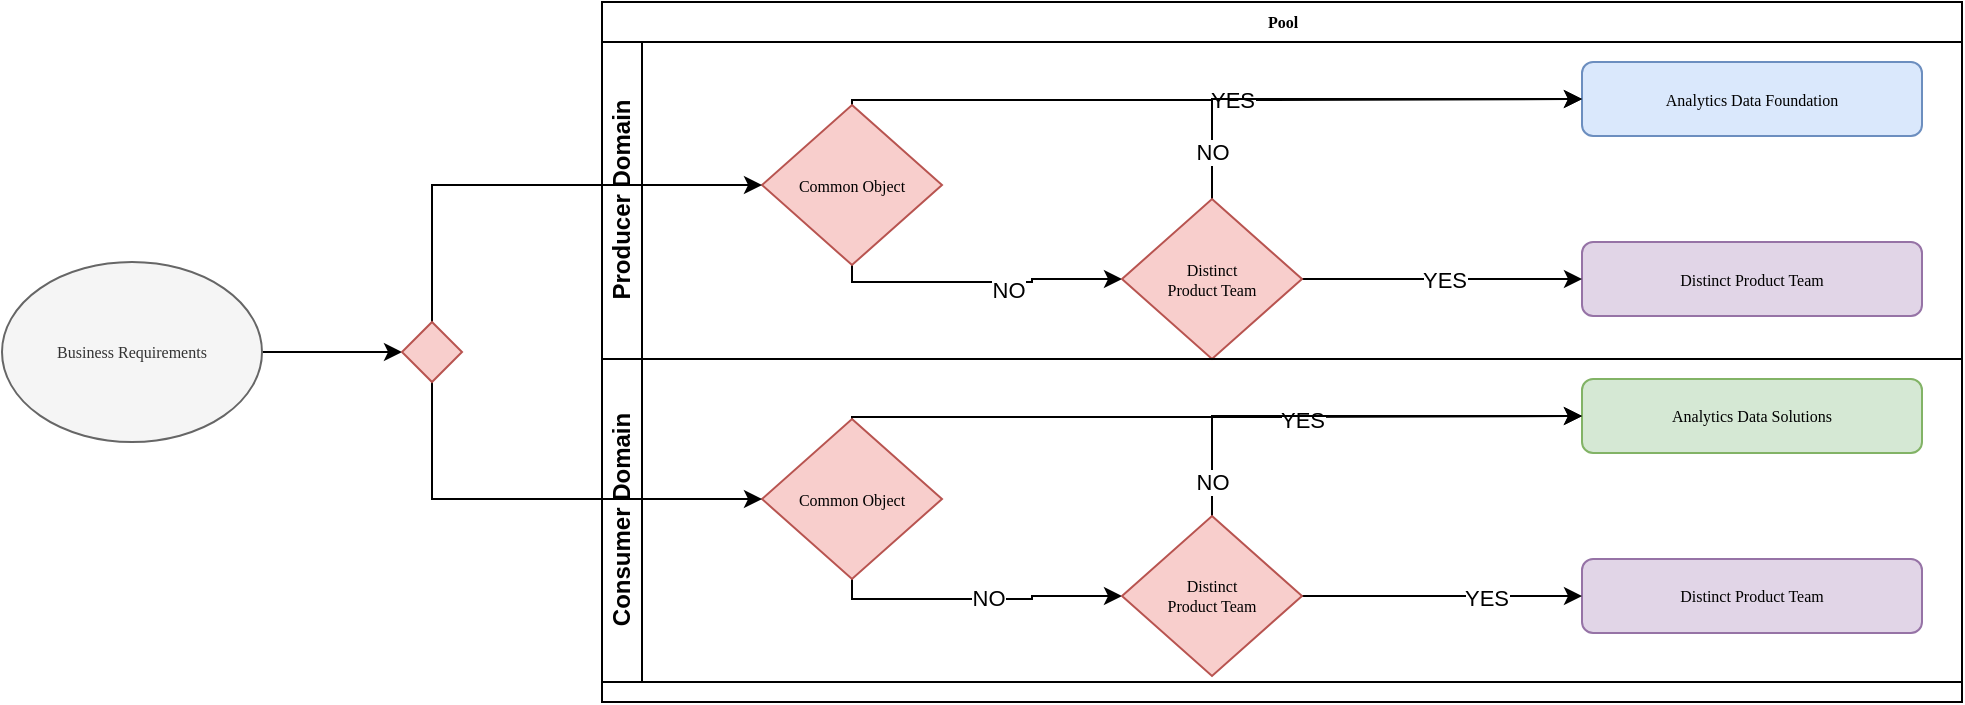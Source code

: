 <mxfile version="21.6.2" type="github">
  <diagram name="Page-1" id="c7488fd3-1785-93aa-aadb-54a6760d102a">
    <mxGraphModel dx="1901" dy="1079" grid="1" gridSize="10" guides="1" tooltips="1" connect="1" arrows="1" fold="1" page="1" pageScale="1" pageWidth="1100" pageHeight="850" background="none" math="0" shadow="0">
      <root>
        <mxCell id="0" />
        <mxCell id="1" parent="0" />
        <mxCell id="2b4e8129b02d487f-1" value="Pool" style="swimlane;html=1;childLayout=stackLayout;horizontal=1;startSize=20;horizontalStack=0;rounded=0;shadow=0;labelBackgroundColor=none;strokeWidth=1;fontFamily=Verdana;fontSize=8;align=center;" parent="1" vertex="1">
          <mxGeometry x="340" y="70" width="680" height="350" as="geometry" />
        </mxCell>
        <mxCell id="2b4e8129b02d487f-2" value="Producer Domain" style="swimlane;html=1;startSize=20;horizontal=0;" parent="2b4e8129b02d487f-1" vertex="1">
          <mxGeometry y="20" width="680" height="158.5" as="geometry" />
        </mxCell>
        <mxCell id="2b4e8129b02d487f-6" value="Analytics Data Foundation" style="rounded=1;whiteSpace=wrap;html=1;shadow=0;labelBackgroundColor=none;strokeWidth=1;fontFamily=Verdana;fontSize=8;align=center;fillColor=#dae8fc;strokeColor=#6c8ebf;" parent="2b4e8129b02d487f-2" vertex="1">
          <mxGeometry x="490" y="10" width="170" height="37" as="geometry" />
        </mxCell>
        <mxCell id="4Af8fCJvCM1kXZFT_8PY-9" style="edgeStyle=orthogonalEdgeStyle;rounded=0;orthogonalLoop=1;jettySize=auto;html=1;exitX=0.5;exitY=0;exitDx=0;exitDy=0;exitPerimeter=0;entryX=0;entryY=0.5;entryDx=0;entryDy=0;" edge="1" parent="2b4e8129b02d487f-2" source="4Af8fCJvCM1kXZFT_8PY-4" target="2b4e8129b02d487f-6">
          <mxGeometry relative="1" as="geometry">
            <Array as="points">
              <mxPoint x="125" y="29" />
              <mxPoint x="330" y="29" />
            </Array>
          </mxGeometry>
        </mxCell>
        <mxCell id="4Af8fCJvCM1kXZFT_8PY-10" value="YES" style="edgeLabel;html=1;align=center;verticalAlign=middle;resizable=0;points=[];" vertex="1" connectable="0" parent="4Af8fCJvCM1kXZFT_8PY-9">
          <mxGeometry x="0.044" relative="1" as="geometry">
            <mxPoint as="offset" />
          </mxGeometry>
        </mxCell>
        <mxCell id="4Af8fCJvCM1kXZFT_8PY-22" style="edgeStyle=orthogonalEdgeStyle;rounded=0;orthogonalLoop=1;jettySize=auto;html=1;exitX=0.5;exitY=1;exitDx=0;exitDy=0;exitPerimeter=0;entryX=0;entryY=0.5;entryDx=0;entryDy=0;entryPerimeter=0;" edge="1" parent="2b4e8129b02d487f-2" source="4Af8fCJvCM1kXZFT_8PY-4" target="4Af8fCJvCM1kXZFT_8PY-21">
          <mxGeometry relative="1" as="geometry">
            <Array as="points">
              <mxPoint x="125" y="120" />
              <mxPoint x="215" y="120" />
              <mxPoint x="215" y="119" />
            </Array>
          </mxGeometry>
        </mxCell>
        <mxCell id="4Af8fCJvCM1kXZFT_8PY-23" value="NO" style="edgeLabel;html=1;align=center;verticalAlign=middle;resizable=0;points=[];" vertex="1" connectable="0" parent="4Af8fCJvCM1kXZFT_8PY-22">
          <mxGeometry x="0.185" y="-4" relative="1" as="geometry">
            <mxPoint as="offset" />
          </mxGeometry>
        </mxCell>
        <mxCell id="4Af8fCJvCM1kXZFT_8PY-4" value="Common Object" style="strokeWidth=1;html=1;shape=mxgraph.flowchart.decision;whiteSpace=wrap;rounded=1;shadow=0;labelBackgroundColor=none;fontFamily=Verdana;fontSize=8;align=center;fillColor=#f8cecc;strokeColor=#b85450;" vertex="1" parent="2b4e8129b02d487f-2">
          <mxGeometry x="80" y="31.5" width="90" height="80" as="geometry" />
        </mxCell>
        <mxCell id="4Af8fCJvCM1kXZFT_8PY-7" value="Distinct Product Team" style="rounded=1;whiteSpace=wrap;html=1;shadow=0;labelBackgroundColor=none;strokeWidth=1;fontFamily=Verdana;fontSize=8;align=center;fillColor=#e1d5e7;strokeColor=#9673a6;" vertex="1" parent="2b4e8129b02d487f-2">
          <mxGeometry x="490" y="100" width="170" height="37" as="geometry" />
        </mxCell>
        <mxCell id="4Af8fCJvCM1kXZFT_8PY-25" style="edgeStyle=orthogonalEdgeStyle;rounded=0;orthogonalLoop=1;jettySize=auto;html=1;exitX=1;exitY=0.5;exitDx=0;exitDy=0;exitPerimeter=0;entryX=0;entryY=0.5;entryDx=0;entryDy=0;" edge="1" parent="2b4e8129b02d487f-2" source="4Af8fCJvCM1kXZFT_8PY-21" target="4Af8fCJvCM1kXZFT_8PY-7">
          <mxGeometry relative="1" as="geometry" />
        </mxCell>
        <mxCell id="4Af8fCJvCM1kXZFT_8PY-26" value="YES" style="edgeLabel;html=1;align=center;verticalAlign=middle;resizable=0;points=[];" vertex="1" connectable="0" parent="4Af8fCJvCM1kXZFT_8PY-25">
          <mxGeometry x="0.006" y="1" relative="1" as="geometry">
            <mxPoint y="1" as="offset" />
          </mxGeometry>
        </mxCell>
        <mxCell id="4Af8fCJvCM1kXZFT_8PY-27" style="edgeStyle=orthogonalEdgeStyle;rounded=0;orthogonalLoop=1;jettySize=auto;html=1;exitX=0.5;exitY=0;exitDx=0;exitDy=0;exitPerimeter=0;entryX=0;entryY=0.5;entryDx=0;entryDy=0;" edge="1" parent="2b4e8129b02d487f-2" source="4Af8fCJvCM1kXZFT_8PY-21" target="2b4e8129b02d487f-6">
          <mxGeometry relative="1" as="geometry" />
        </mxCell>
        <mxCell id="4Af8fCJvCM1kXZFT_8PY-28" value="NO" style="edgeLabel;html=1;align=center;verticalAlign=middle;resizable=0;points=[];" vertex="1" connectable="0" parent="4Af8fCJvCM1kXZFT_8PY-27">
          <mxGeometry x="-0.8" relative="1" as="geometry">
            <mxPoint as="offset" />
          </mxGeometry>
        </mxCell>
        <mxCell id="4Af8fCJvCM1kXZFT_8PY-21" value="Distinct &lt;br&gt;Product Team" style="strokeWidth=1;html=1;shape=mxgraph.flowchart.decision;whiteSpace=wrap;rounded=1;shadow=0;labelBackgroundColor=none;fontFamily=Verdana;fontSize=8;align=center;fillColor=#f8cecc;strokeColor=#b85450;" vertex="1" parent="2b4e8129b02d487f-2">
          <mxGeometry x="260" y="78.5" width="90" height="80" as="geometry" />
        </mxCell>
        <mxCell id="2b4e8129b02d487f-3" value="Consumer Domain" style="swimlane;html=1;startSize=20;horizontal=0;" parent="2b4e8129b02d487f-1" vertex="1">
          <mxGeometry y="178.5" width="680" height="161.5" as="geometry" />
        </mxCell>
        <mxCell id="4Af8fCJvCM1kXZFT_8PY-5" value="Analytics Data Solutions" style="rounded=1;whiteSpace=wrap;html=1;shadow=0;labelBackgroundColor=none;strokeWidth=1;fontFamily=Verdana;fontSize=8;align=center;fillColor=#d5e8d4;strokeColor=#82b366;" vertex="1" parent="2b4e8129b02d487f-3">
          <mxGeometry x="490" y="10" width="170" height="37" as="geometry" />
        </mxCell>
        <mxCell id="4Af8fCJvCM1kXZFT_8PY-11" style="edgeStyle=orthogonalEdgeStyle;rounded=0;orthogonalLoop=1;jettySize=auto;html=1;exitX=0.5;exitY=0;exitDx=0;exitDy=0;exitPerimeter=0;entryX=0;entryY=0.5;entryDx=0;entryDy=0;" edge="1" parent="2b4e8129b02d487f-3" source="4Af8fCJvCM1kXZFT_8PY-6" target="4Af8fCJvCM1kXZFT_8PY-5">
          <mxGeometry relative="1" as="geometry">
            <Array as="points">
              <mxPoint x="125" y="29" />
              <mxPoint x="330" y="29" />
            </Array>
          </mxGeometry>
        </mxCell>
        <mxCell id="4Af8fCJvCM1kXZFT_8PY-12" value="YES" style="edgeLabel;html=1;align=center;verticalAlign=middle;resizable=0;points=[];" vertex="1" connectable="0" parent="4Af8fCJvCM1kXZFT_8PY-11">
          <mxGeometry x="0.232" y="-1" relative="1" as="geometry">
            <mxPoint as="offset" />
          </mxGeometry>
        </mxCell>
        <mxCell id="4Af8fCJvCM1kXZFT_8PY-19" style="edgeStyle=orthogonalEdgeStyle;rounded=0;orthogonalLoop=1;jettySize=auto;html=1;exitX=0.5;exitY=1;exitDx=0;exitDy=0;exitPerimeter=0;entryX=0;entryY=0.5;entryDx=0;entryDy=0;entryPerimeter=0;" edge="1" parent="2b4e8129b02d487f-3" source="4Af8fCJvCM1kXZFT_8PY-6" target="4Af8fCJvCM1kXZFT_8PY-13">
          <mxGeometry relative="1" as="geometry">
            <Array as="points">
              <mxPoint x="125" y="120" />
              <mxPoint x="215" y="120" />
              <mxPoint x="215" y="119" />
            </Array>
          </mxGeometry>
        </mxCell>
        <mxCell id="4Af8fCJvCM1kXZFT_8PY-20" value="NO" style="edgeLabel;html=1;align=center;verticalAlign=middle;resizable=0;points=[];" vertex="1" connectable="0" parent="4Af8fCJvCM1kXZFT_8PY-19">
          <mxGeometry x="0.057" y="1" relative="1" as="geometry">
            <mxPoint as="offset" />
          </mxGeometry>
        </mxCell>
        <mxCell id="4Af8fCJvCM1kXZFT_8PY-6" value="Common Object" style="strokeWidth=1;html=1;shape=mxgraph.flowchart.decision;whiteSpace=wrap;rounded=1;shadow=0;labelBackgroundColor=none;fontFamily=Verdana;fontSize=8;align=center;fillColor=#f8cecc;strokeColor=#b85450;" vertex="1" parent="2b4e8129b02d487f-3">
          <mxGeometry x="80" y="30" width="90" height="80" as="geometry" />
        </mxCell>
        <mxCell id="4Af8fCJvCM1kXZFT_8PY-8" value="Distinct Product Team" style="rounded=1;whiteSpace=wrap;html=1;shadow=0;labelBackgroundColor=none;strokeWidth=1;fontFamily=Verdana;fontSize=8;align=center;fillColor=#e1d5e7;strokeColor=#9673a6;" vertex="1" parent="2b4e8129b02d487f-3">
          <mxGeometry x="490" y="100" width="170" height="37" as="geometry" />
        </mxCell>
        <mxCell id="4Af8fCJvCM1kXZFT_8PY-15" style="edgeStyle=orthogonalEdgeStyle;rounded=0;orthogonalLoop=1;jettySize=auto;html=1;exitX=0.5;exitY=0;exitDx=0;exitDy=0;exitPerimeter=0;entryX=0;entryY=0.5;entryDx=0;entryDy=0;" edge="1" parent="2b4e8129b02d487f-3" source="4Af8fCJvCM1kXZFT_8PY-13" target="4Af8fCJvCM1kXZFT_8PY-5">
          <mxGeometry relative="1" as="geometry" />
        </mxCell>
        <mxCell id="4Af8fCJvCM1kXZFT_8PY-16" value="NO" style="edgeLabel;html=1;align=center;verticalAlign=middle;resizable=0;points=[];" vertex="1" connectable="0" parent="4Af8fCJvCM1kXZFT_8PY-15">
          <mxGeometry x="-0.853" relative="1" as="geometry">
            <mxPoint as="offset" />
          </mxGeometry>
        </mxCell>
        <mxCell id="4Af8fCJvCM1kXZFT_8PY-17" style="edgeStyle=orthogonalEdgeStyle;rounded=0;orthogonalLoop=1;jettySize=auto;html=1;exitX=1;exitY=0.5;exitDx=0;exitDy=0;exitPerimeter=0;entryX=0;entryY=0.5;entryDx=0;entryDy=0;" edge="1" parent="2b4e8129b02d487f-3" source="4Af8fCJvCM1kXZFT_8PY-13" target="4Af8fCJvCM1kXZFT_8PY-8">
          <mxGeometry relative="1" as="geometry" />
        </mxCell>
        <mxCell id="4Af8fCJvCM1kXZFT_8PY-18" value="YES" style="edgeLabel;html=1;align=center;verticalAlign=middle;resizable=0;points=[];" vertex="1" connectable="0" parent="4Af8fCJvCM1kXZFT_8PY-17">
          <mxGeometry x="0.306" relative="1" as="geometry">
            <mxPoint y="1" as="offset" />
          </mxGeometry>
        </mxCell>
        <mxCell id="4Af8fCJvCM1kXZFT_8PY-13" value="Distinct &lt;br&gt;Product Team" style="strokeWidth=1;html=1;shape=mxgraph.flowchart.decision;whiteSpace=wrap;rounded=1;shadow=0;labelBackgroundColor=none;fontFamily=Verdana;fontSize=8;align=center;fillColor=#f8cecc;strokeColor=#b85450;" vertex="1" parent="2b4e8129b02d487f-3">
          <mxGeometry x="260" y="78.5" width="90" height="80" as="geometry" />
        </mxCell>
        <mxCell id="4Af8fCJvCM1kXZFT_8PY-3" style="edgeStyle=orthogonalEdgeStyle;rounded=0;orthogonalLoop=1;jettySize=auto;html=1;exitX=1;exitY=0.5;exitDx=0;exitDy=0;" edge="1" parent="1" source="2b4e8129b02d487f-5" target="4Af8fCJvCM1kXZFT_8PY-2">
          <mxGeometry relative="1" as="geometry" />
        </mxCell>
        <mxCell id="2b4e8129b02d487f-5" value="Business Requirements" style="ellipse;whiteSpace=wrap;html=1;rounded=0;shadow=0;labelBackgroundColor=none;strokeWidth=1;fontFamily=Verdana;fontSize=8;align=center;fillColor=#f5f5f5;fontColor=#333333;strokeColor=#666666;" parent="1" vertex="1">
          <mxGeometry x="40" y="200" width="130" height="90" as="geometry" />
        </mxCell>
        <mxCell id="4Af8fCJvCM1kXZFT_8PY-30" style="edgeStyle=orthogonalEdgeStyle;rounded=0;orthogonalLoop=1;jettySize=auto;html=1;exitX=0.5;exitY=0;exitDx=0;exitDy=0;exitPerimeter=0;entryX=0;entryY=0.5;entryDx=0;entryDy=0;entryPerimeter=0;" edge="1" parent="1" source="4Af8fCJvCM1kXZFT_8PY-2" target="4Af8fCJvCM1kXZFT_8PY-4">
          <mxGeometry relative="1" as="geometry" />
        </mxCell>
        <mxCell id="4Af8fCJvCM1kXZFT_8PY-31" style="edgeStyle=orthogonalEdgeStyle;rounded=0;orthogonalLoop=1;jettySize=auto;html=1;exitX=0.5;exitY=1;exitDx=0;exitDy=0;exitPerimeter=0;entryX=0;entryY=0.5;entryDx=0;entryDy=0;entryPerimeter=0;" edge="1" parent="1" source="4Af8fCJvCM1kXZFT_8PY-2" target="4Af8fCJvCM1kXZFT_8PY-6">
          <mxGeometry relative="1" as="geometry" />
        </mxCell>
        <mxCell id="4Af8fCJvCM1kXZFT_8PY-2" value="" style="strokeWidth=1;html=1;shape=mxgraph.flowchart.decision;whiteSpace=wrap;rounded=1;shadow=0;labelBackgroundColor=none;fontFamily=Verdana;fontSize=8;align=center;fillColor=#f8cecc;strokeColor=#b85450;" vertex="1" parent="1">
          <mxGeometry x="240" y="230.0" width="30" height="30" as="geometry" />
        </mxCell>
      </root>
    </mxGraphModel>
  </diagram>
</mxfile>
